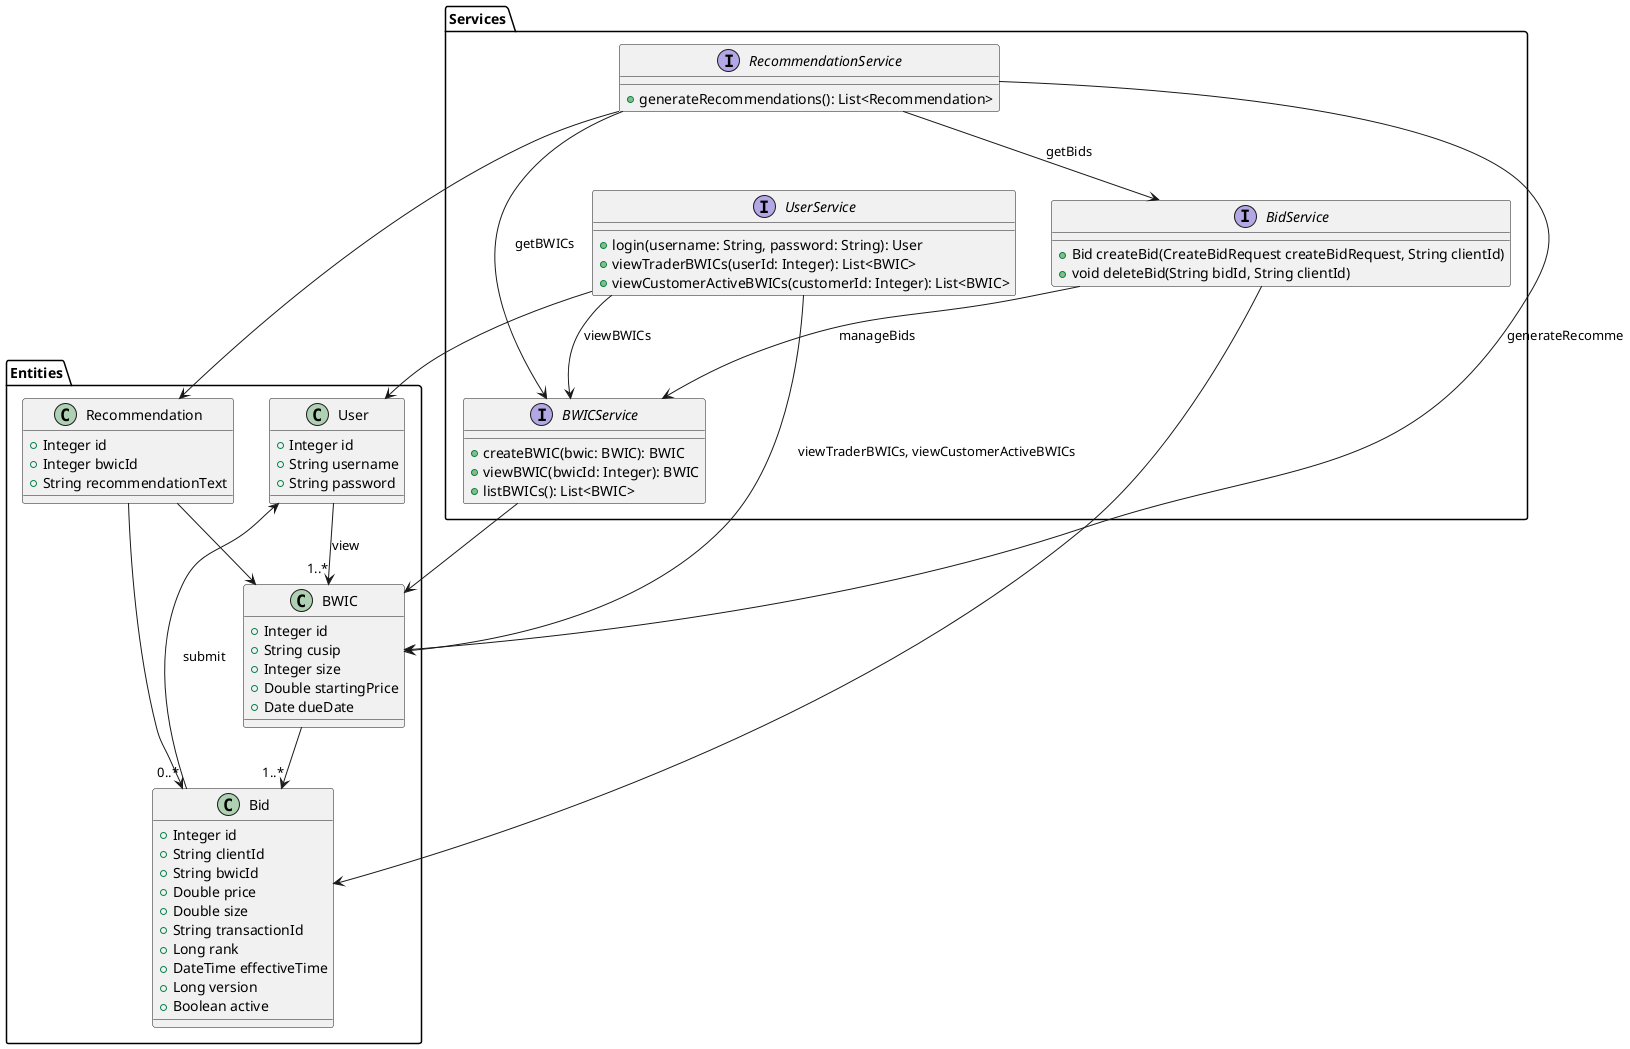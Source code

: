 @startuml
package "Entities" {
    class User {
        +Integer id
        +String username
        +String password
    }

    class BWIC {
        +Integer id
        +String cusip
        +Integer size
        +Double startingPrice
        +Date dueDate
    }

    class Bid {
        +Integer id
        +String clientId
        +String bwicId
        +Double price
        +Double size
        +String transactionId
        +Long rank
        +DateTime effectiveTime
        +Long version
        +Boolean active
    }

    class Recommendation {
        +Integer id
        +Integer bwicId
        +String recommendationText
    }

    ' Relationships between entities
    User --> "1..*" BWIC : view
    BWIC --> "1..*" Bid
    Bid --> User : submit
    Recommendation --> BWIC
    Recommendation --> "0..*" Bid
}

package "Services" {
    interface UserService {
        + login(username: String, password: String): User
        + viewTraderBWICs(userId: Integer): List<BWIC>
        + viewCustomerActiveBWICs(customerId: Integer): List<BWIC>
    }

    interface BWICService {
        + createBWIC(bwic: BWIC): BWIC
        + viewBWIC(bwicId: Integer): BWIC
        + listBWICs(): List<BWIC>
    }

    interface BidService {
        + Bid createBid(CreateBidRequest createBidRequest, String clientId)
        + void deleteBid(String bidId, String clientId)
    }

    interface RecommendationService {
        + generateRecommendations(): List<Recommendation>
    }

    ' Relationships between services
    UserService --> BWICService : viewBWICs
    BidService --> BWICService : manageBids
    RecommendationService --> BWICService : getBWICs
    RecommendationService --> BidService : getBids
}

' Relationships between entities and services
UserService --> User
UserService --> BWIC : viewTraderBWICs, viewCustomerActiveBWICs
BWICService --> BWIC
BidService --> Bid
RecommendationService --> Recommendation
RecommendationService --> BWIC : generateRecomme